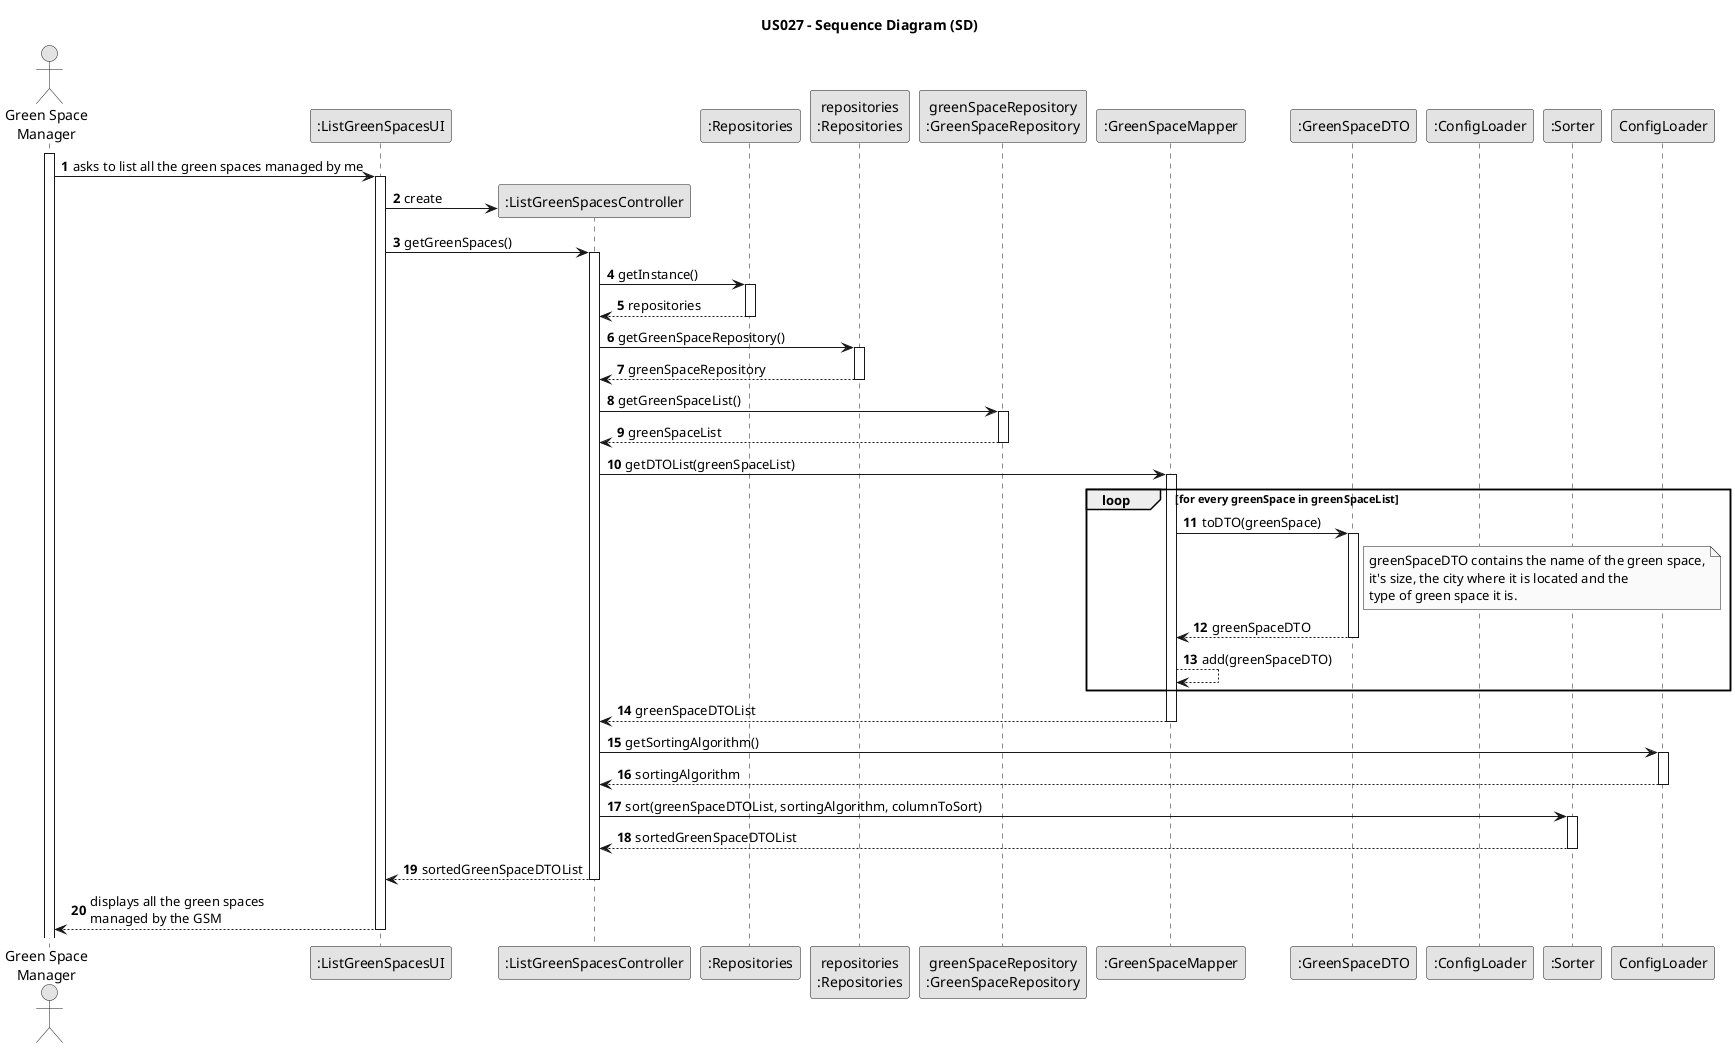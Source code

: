 @startuml
skinparam monochrome true
skinparam packageStyle rectangle
skinparam shadowing false

title US027 - Sequence Diagram (SD)

autonumber

actor "Green Space\nManager" as GSM
participant ":ListGreenSpacesUI" as UI
participant ":ListGreenSpacesController" as CTRL
participant ":Repositories" as REPO
participant "repositories\n:Repositories" as REPOInstance
participant "greenSpaceRepository\n:GreenSpaceRepository" as GSRepo
participant ":GreenSpaceMapper" as GSMapper
participant ":GreenSpaceDTO" as GSDto
participant ":ConfigLoader" as Config
participant ":Sorter" as Sorter


activate GSM

    GSM -> UI : asks to list all the green spaces managed by me
    activate UI

        UI -> CTRL** : create
        UI -> CTRL : getGreenSpaces()
        activate CTRL

            CTRL -> REPO : getInstance()
            activate REPO

                REPO --> CTRL : repositories
            deactivate REPO

            CTRL -> REPOInstance : getGreenSpaceRepository()
            activate REPOInstance

                REPOInstance --> CTRL : greenSpaceRepository
            deactivate REPOInstance

            CTRL -> GSRepo : getGreenSpaceList()
            activate GSRepo

                GSRepo --> CTRL : greenSpaceList
            deactivate GSRepo

            CTRL -> GSMapper : getDTOList(greenSpaceList)
            activate GSMapper

                loop for every greenSpace in greenSpaceList
                    GSMapper -> GSDto : toDTO(greenSpace)
                    activate GSDto
                        note right of GSDto
                            greenSpaceDTO contains the name of the green space,
                            it's size, the city where it is located and the
                            type of green space it is.
                        end note
                        GSDto --> GSMapper : greenSpaceDTO
                    deactivate GSDto
                    GSMapper --> GSMapper : add(greenSpaceDTO)
                end loop

                GSMapper --> CTRL : greenSpaceDTOList
            deactivate GSMapper

            CTRL -> ConfigLoader : getSortingAlgorithm()
            activate ConfigLoader

                ConfigLoader --> CTRL : sortingAlgorithm
            deactivate ConfigLoader

            CTRL -> Sorter : sort(greenSpaceDTOList, sortingAlgorithm, columnToSort)
            activate Sorter

                Sorter --> CTRL : sortedGreenSpaceDTOList
            deactivate Sorter

            CTRL --> UI : sortedGreenSpaceDTOList
        deactivate CTRL

        UI --> GSM : displays all the green spaces\nmanaged by the GSM
    deactivate UI

@enduml